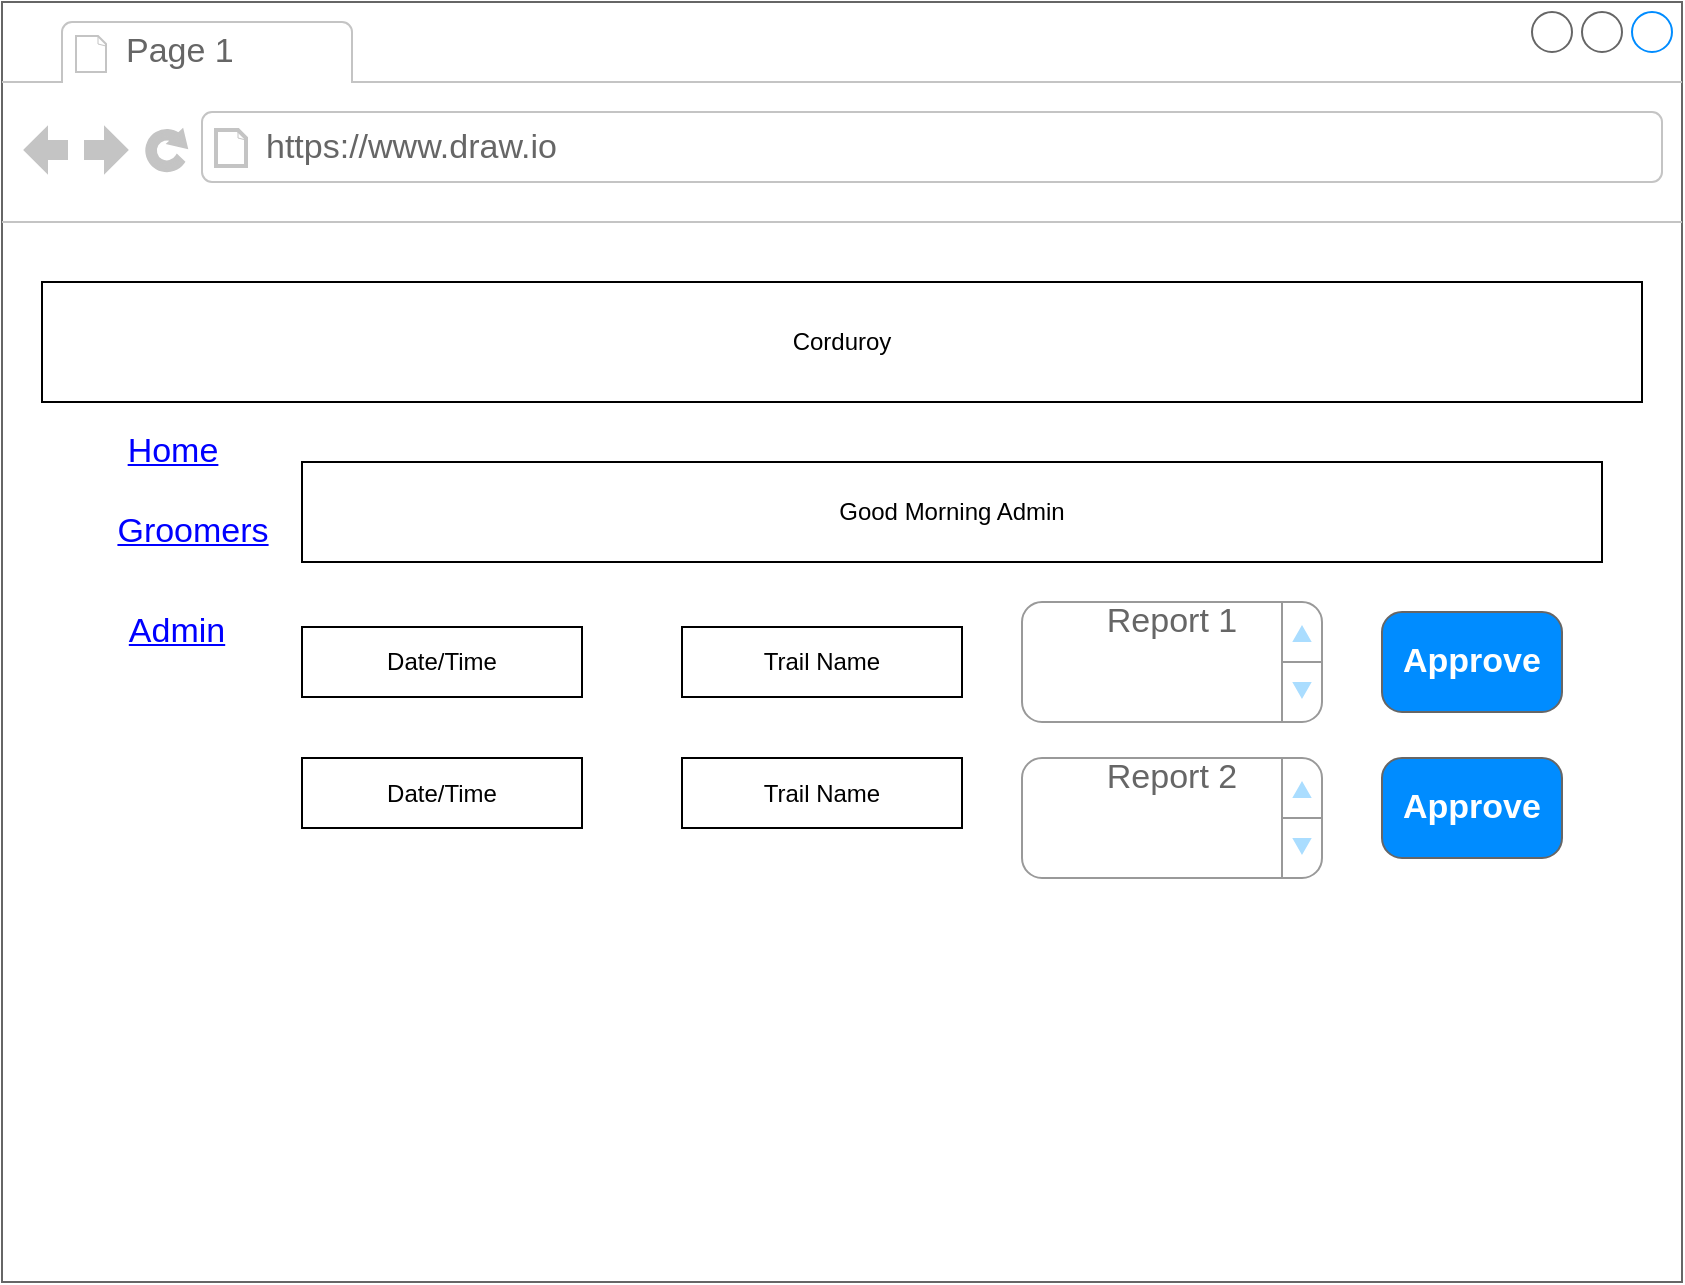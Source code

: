<mxfile version="24.7.17">
  <diagram name="Page-1" id="Eilq3pRfCVr_bLG3Qs4A">
    <mxGraphModel dx="1941" dy="1048" grid="1" gridSize="10" guides="1" tooltips="1" connect="1" arrows="1" fold="1" page="1" pageScale="1" pageWidth="1100" pageHeight="850" background="none" math="0" shadow="0">
      <root>
        <mxCell id="0" />
        <mxCell id="1" parent="0" />
        <mxCell id="e7YbzL9bUhwGbMBtObNP-1" value="" style="strokeWidth=1;shadow=0;dashed=0;align=center;html=1;shape=mxgraph.mockup.containers.browserWindow;rSize=0;strokeColor=#666666;strokeColor2=#008cff;strokeColor3=#c4c4c4;mainText=,;recursiveResize=0;" parent="1" vertex="1">
          <mxGeometry y="30" width="840" height="640" as="geometry" />
        </mxCell>
        <mxCell id="e7YbzL9bUhwGbMBtObNP-2" value="Page 1" style="strokeWidth=1;shadow=0;dashed=0;align=center;html=1;shape=mxgraph.mockup.containers.anchor;fontSize=17;fontColor=#666666;align=left;whiteSpace=wrap;" parent="e7YbzL9bUhwGbMBtObNP-1" vertex="1">
          <mxGeometry x="60" y="12" width="110" height="26" as="geometry" />
        </mxCell>
        <mxCell id="e7YbzL9bUhwGbMBtObNP-3" value="https://www.draw.io" style="strokeWidth=1;shadow=0;dashed=0;align=center;html=1;shape=mxgraph.mockup.containers.anchor;rSize=0;fontSize=17;fontColor=#666666;align=left;" parent="e7YbzL9bUhwGbMBtObNP-1" vertex="1">
          <mxGeometry x="130" y="60" width="250" height="26" as="geometry" />
        </mxCell>
        <mxCell id="e7YbzL9bUhwGbMBtObNP-4" value="Admin" style="shape=rectangle;strokeColor=none;fillColor=none;linkText=;fontSize=17;fontColor=#0000ff;fontStyle=4;html=1;align=center;" parent="e7YbzL9bUhwGbMBtObNP-1" vertex="1">
          <mxGeometry x="12" y="300" width="150" height="30" as="geometry" />
        </mxCell>
        <mxCell id="e7YbzL9bUhwGbMBtObNP-5" value="Groomers" style="shape=rectangle;strokeColor=none;fillColor=none;linkText=;fontSize=17;fontColor=#0000ff;fontStyle=4;html=1;align=center;" parent="e7YbzL9bUhwGbMBtObNP-1" vertex="1">
          <mxGeometry x="20" y="250" width="150" height="30" as="geometry" />
        </mxCell>
        <mxCell id="e7YbzL9bUhwGbMBtObNP-7" value="Corduroy" style="rounded=0;whiteSpace=wrap;html=1;" parent="e7YbzL9bUhwGbMBtObNP-1" vertex="1">
          <mxGeometry x="20" y="140" width="800" height="60" as="geometry" />
        </mxCell>
        <mxCell id="Ls1McmnV-tlh_S6NcUG4-2" value="Report 1" style="strokeWidth=1;shadow=0;dashed=0;align=center;html=1;shape=mxgraph.mockup.forms.spinner;strokeColor=#999999;spinLayout=right;spinStyle=normal;adjStyle=triangle;fillColor=#aaddff;fontSize=17;fontColor=#666666;mainText=;html=1;overflow=fill;" parent="e7YbzL9bUhwGbMBtObNP-1" vertex="1">
          <mxGeometry x="510" y="300" width="150" height="60" as="geometry" />
        </mxCell>
        <mxCell id="Ls1McmnV-tlh_S6NcUG4-3" value="Home" style="shape=rectangle;strokeColor=none;fillColor=none;linkText=;fontSize=17;fontColor=#0000ff;fontStyle=4;html=1;align=center;" parent="e7YbzL9bUhwGbMBtObNP-1" vertex="1">
          <mxGeometry x="10" y="210" width="150" height="30" as="geometry" />
        </mxCell>
        <mxCell id="Ls1McmnV-tlh_S6NcUG4-4" value="Approve" style="strokeWidth=1;shadow=0;dashed=0;align=center;html=1;shape=mxgraph.mockup.buttons.button;strokeColor=#666666;fontColor=#ffffff;mainText=;buttonStyle=round;fontSize=17;fontStyle=1;fillColor=#008cff;whiteSpace=wrap;" parent="e7YbzL9bUhwGbMBtObNP-1" vertex="1">
          <mxGeometry x="690" y="305" width="90" height="50" as="geometry" />
        </mxCell>
        <mxCell id="FwJ8pV3AhUn2TfZKOzdj-3" value="Date/Time" style="rounded=0;whiteSpace=wrap;html=1;" parent="e7YbzL9bUhwGbMBtObNP-1" vertex="1">
          <mxGeometry x="150" y="312.5" width="140" height="35" as="geometry" />
        </mxCell>
        <mxCell id="FwJ8pV3AhUn2TfZKOzdj-4" value="Trail Name" style="rounded=0;whiteSpace=wrap;html=1;" parent="e7YbzL9bUhwGbMBtObNP-1" vertex="1">
          <mxGeometry x="340" y="312.5" width="140" height="35" as="geometry" />
        </mxCell>
        <mxCell id="FwJ8pV3AhUn2TfZKOzdj-5" value="Date/Time" style="rounded=0;whiteSpace=wrap;html=1;" parent="e7YbzL9bUhwGbMBtObNP-1" vertex="1">
          <mxGeometry x="150" y="378" width="140" height="35" as="geometry" />
        </mxCell>
        <mxCell id="FwJ8pV3AhUn2TfZKOzdj-6" value="Trail Name" style="rounded=0;whiteSpace=wrap;html=1;" parent="e7YbzL9bUhwGbMBtObNP-1" vertex="1">
          <mxGeometry x="340" y="378" width="140" height="35" as="geometry" />
        </mxCell>
        <mxCell id="FwJ8pV3AhUn2TfZKOzdj-7" value="Report 2" style="strokeWidth=1;shadow=0;dashed=0;align=center;html=1;shape=mxgraph.mockup.forms.spinner;strokeColor=#999999;spinLayout=right;spinStyle=normal;adjStyle=triangle;fillColor=#aaddff;fontSize=17;fontColor=#666666;mainText=;html=1;overflow=fill;" parent="e7YbzL9bUhwGbMBtObNP-1" vertex="1">
          <mxGeometry x="510" y="378" width="150" height="60" as="geometry" />
        </mxCell>
        <mxCell id="FwJ8pV3AhUn2TfZKOzdj-8" value="Approve" style="strokeWidth=1;shadow=0;dashed=0;align=center;html=1;shape=mxgraph.mockup.buttons.button;strokeColor=#666666;fontColor=#ffffff;mainText=;buttonStyle=round;fontSize=17;fontStyle=1;fillColor=#008cff;whiteSpace=wrap;" parent="e7YbzL9bUhwGbMBtObNP-1" vertex="1">
          <mxGeometry x="690" y="378" width="90" height="50" as="geometry" />
        </mxCell>
        <mxCell id="e7YbzL9bUhwGbMBtObNP-8" value="Good Morning Admin" style="rounded=0;whiteSpace=wrap;html=1;" parent="1" vertex="1">
          <mxGeometry x="150" y="260" width="650" height="50" as="geometry" />
        </mxCell>
      </root>
    </mxGraphModel>
  </diagram>
</mxfile>
